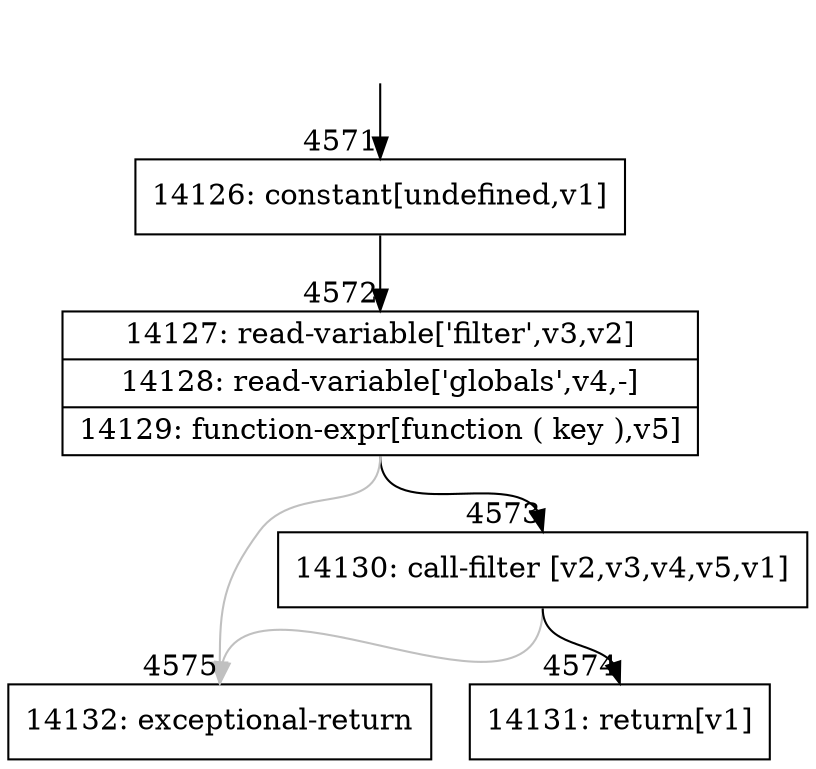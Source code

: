 digraph {
rankdir="TD"
BB_entry406[shape=none,label=""];
BB_entry406 -> BB4571 [tailport=s, headport=n, headlabel="    4571"]
BB4571 [shape=record label="{14126: constant[undefined,v1]}" ] 
BB4571 -> BB4572 [tailport=s, headport=n, headlabel="      4572"]
BB4572 [shape=record label="{14127: read-variable['filter',v3,v2]|14128: read-variable['globals',v4,-]|14129: function-expr[function ( key ),v5]}" ] 
BB4572 -> BB4573 [tailport=s, headport=n, headlabel="      4573"]
BB4572 -> BB4575 [tailport=s, headport=n, color=gray, headlabel="      4575"]
BB4573 [shape=record label="{14130: call-filter [v2,v3,v4,v5,v1]}" ] 
BB4573 -> BB4574 [tailport=s, headport=n, headlabel="      4574"]
BB4573 -> BB4575 [tailport=s, headport=n, color=gray]
BB4574 [shape=record label="{14131: return[v1]}" ] 
BB4575 [shape=record label="{14132: exceptional-return}" ] 
//#$~ 5273
}

